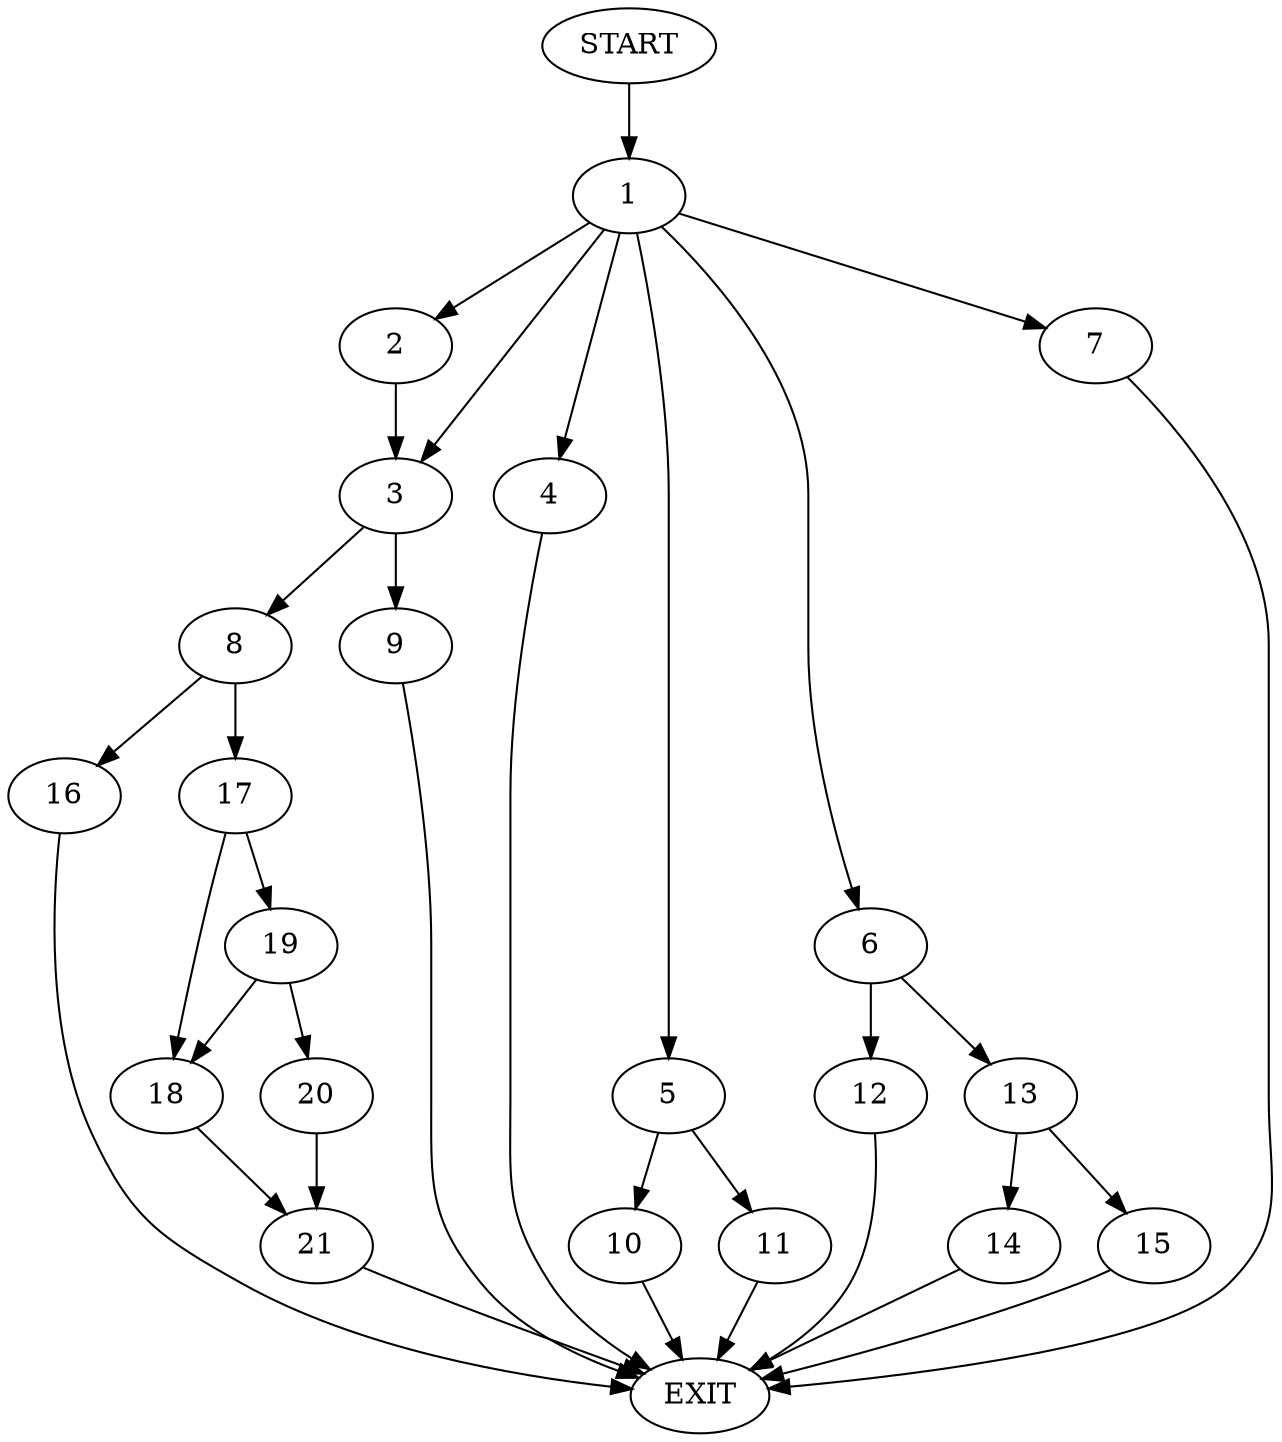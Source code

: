 digraph {
0 [label="START"]
22 [label="EXIT"]
0 -> 1
1 -> 2
1 -> 3
1 -> 4
1 -> 5
1 -> 6
1 -> 7
3 -> 8
3 -> 9
5 -> 10
5 -> 11
4 -> 22
6 -> 12
6 -> 13
7 -> 22
2 -> 3
12 -> 22
13 -> 14
13 -> 15
14 -> 22
15 -> 22
10 -> 22
11 -> 22
8 -> 16
8 -> 17
9 -> 22
17 -> 18
17 -> 19
16 -> 22
19 -> 18
19 -> 20
18 -> 21
20 -> 21
21 -> 22
}
